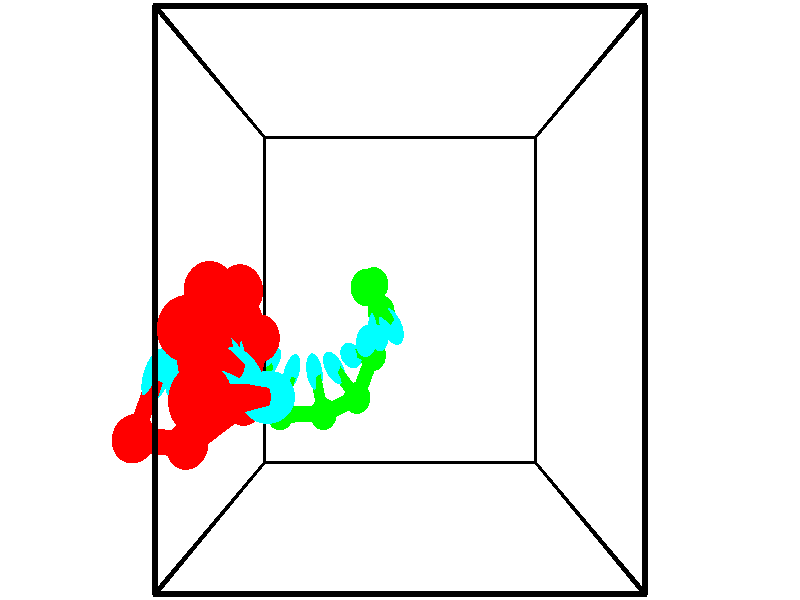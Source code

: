 // switches for output
#declare DRAW_BASES = 1; // possible values are 0, 1; only relevant for DNA ribbons
#declare DRAW_BASES_TYPE = 3; // possible values are 1, 2, 3; only relevant for DNA ribbons
#declare DRAW_FOG = 0; // set to 1 to enable fog

#include "colors.inc"

#include "transforms.inc"
background { rgb <1, 1, 1>}

#default {
   normal{
       ripples 0.25
       frequency 0.20
       turbulence 0.2
       lambda 5
   }
	finish {
		phong 0.1
		phong_size 40.
	}
}

// original window dimensions: 1024x640


// camera settings

camera {
	sky <-0, 1, 0>
	up <-0, 1, 0>
	right 1.6 * <1, 0, 0>
	location <2.5, 2.5, 11.1562>
	look_at <2.5, 2.5, 2.5>
	direction <0, 0, -8.6562>
	angle 67.0682
}


# declare cpy_camera_pos = <2.5, 2.5, 11.1562>;
# if (DRAW_FOG = 1)
fog {
	fog_type 2
	up vnormalize(cpy_camera_pos)
	color rgbt<1,1,1,0.3>
	distance 1e-5
	fog_alt 3e-3
	fog_offset 4
}
# end


// LIGHTS

# declare lum = 6;
global_settings {
	ambient_light rgb lum * <0.05, 0.05, 0.05>
	max_trace_level 15
}# declare cpy_direct_light_amount = 0.25;
light_source
{	1000 * <-1, -1, 1>,
	rgb lum * cpy_direct_light_amount
	parallel
}

light_source
{	1000 * <1, 1, -1>,
	rgb lum * cpy_direct_light_amount
	parallel
}

// strand 0

// nucleotide -1

// particle -1
sphere {
	<-0.789664, 1.071134, 3.689916> 0.250000
	pigment { color rgbt <1,0,0,0> }
	no_shadow
}
cylinder {
	<-0.686075, 1.430611, 3.548332>,  <-0.623922, 1.646297, 3.463382>, 0.100000
	pigment { color rgbt <1,0,0,0> }
	no_shadow
}
cylinder {
	<-0.686075, 1.430611, 3.548332>,  <-0.789664, 1.071134, 3.689916>, 0.100000
	pigment { color rgbt <1,0,0,0> }
	no_shadow
}

// particle -1
sphere {
	<-0.686075, 1.430611, 3.548332> 0.100000
	pigment { color rgbt <1,0,0,0> }
	no_shadow
}
sphere {
	0, 1
	scale<0.080000,0.200000,0.300000>
	matrix <0.897206, -0.088108, 0.432732,
		0.357706, -0.429641, -0.829129,
		0.258973, 0.898691, -0.353960,
		-0.608383, 1.700218, 3.442144>
	pigment { color rgbt <0,1,1,0> }
	no_shadow
}
cylinder {
	<-0.152774, 0.990625, 3.625764>,  <-0.789664, 1.071134, 3.689916>, 0.130000
	pigment { color rgbt <1,0,0,0> }
	no_shadow
}

// nucleotide -1

// particle -1
sphere {
	<-0.152774, 0.990625, 3.625764> 0.250000
	pigment { color rgbt <1,0,0,0> }
	no_shadow
}
cylinder {
	<-0.206152, 1.386278, 3.650452>,  <-0.238178, 1.623670, 3.665264>, 0.100000
	pigment { color rgbt <1,0,0,0> }
	no_shadow
}
cylinder {
	<-0.206152, 1.386278, 3.650452>,  <-0.152774, 0.990625, 3.625764>, 0.100000
	pigment { color rgbt <1,0,0,0> }
	no_shadow
}

// particle -1
sphere {
	<-0.206152, 1.386278, 3.650452> 0.100000
	pigment { color rgbt <1,0,0,0> }
	no_shadow
}
sphere {
	0, 1
	scale<0.080000,0.200000,0.300000>
	matrix <0.846083, 0.081273, 0.526819,
		0.516078, 0.122520, -0.847734,
		-0.133444, 0.989133, 0.061718,
		-0.246185, 1.683018, 3.668967>
	pigment { color rgbt <0,1,1,0> }
	no_shadow
}
cylinder {
	<0.502282, 1.408628, 3.415451>,  <-0.152774, 0.990625, 3.625764>, 0.130000
	pigment { color rgbt <1,0,0,0> }
	no_shadow
}

// nucleotide -1

// particle -1
sphere {
	<0.502282, 1.408628, 3.415451> 0.250000
	pigment { color rgbt <1,0,0,0> }
	no_shadow
}
cylinder {
	<0.263081, 1.619972, 3.656525>,  <0.119560, 1.746778, 3.801169>, 0.100000
	pigment { color rgbt <1,0,0,0> }
	no_shadow
}
cylinder {
	<0.263081, 1.619972, 3.656525>,  <0.502282, 1.408628, 3.415451>, 0.100000
	pigment { color rgbt <1,0,0,0> }
	no_shadow
}

// particle -1
sphere {
	<0.263081, 1.619972, 3.656525> 0.100000
	pigment { color rgbt <1,0,0,0> }
	no_shadow
}
sphere {
	0, 1
	scale<0.080000,0.200000,0.300000>
	matrix <0.700892, -0.020008, 0.712987,
		0.388772, 0.848785, -0.358358,
		-0.598003, 0.528359, 0.602685,
		0.083680, 1.778480, 3.837330>
	pigment { color rgbt <0,1,1,0> }
	no_shadow
}
cylinder {
	<0.747301, 2.101061, 3.635355>,  <0.502282, 1.408628, 3.415451>, 0.130000
	pigment { color rgbt <1,0,0,0> }
	no_shadow
}

// nucleotide -1

// particle -1
sphere {
	<0.747301, 2.101061, 3.635355> 0.250000
	pigment { color rgbt <1,0,0,0> }
	no_shadow
}
cylinder {
	<0.503555, 1.959745, 3.919289>,  <0.357308, 1.874956, 4.089649>, 0.100000
	pigment { color rgbt <1,0,0,0> }
	no_shadow
}
cylinder {
	<0.503555, 1.959745, 3.919289>,  <0.747301, 2.101061, 3.635355>, 0.100000
	pigment { color rgbt <1,0,0,0> }
	no_shadow
}

// particle -1
sphere {
	<0.503555, 1.959745, 3.919289> 0.100000
	pigment { color rgbt <1,0,0,0> }
	no_shadow
}
sphere {
	0, 1
	scale<0.080000,0.200000,0.300000>
	matrix <0.731404, 0.095207, 0.675266,
		-0.306145, 0.930657, 0.200381,
		-0.609363, -0.353289, 0.709833,
		0.320746, 1.853759, 4.132238>
	pigment { color rgbt <0,1,1,0> }
	no_shadow
}
cylinder {
	<0.704739, 2.583909, 4.373282>,  <0.747301, 2.101061, 3.635355>, 0.130000
	pigment { color rgbt <1,0,0,0> }
	no_shadow
}

// nucleotide -1

// particle -1
sphere {
	<0.704739, 2.583909, 4.373282> 0.250000
	pigment { color rgbt <1,0,0,0> }
	no_shadow
}
cylinder {
	<0.646276, 2.200209, 4.470009>,  <0.611199, 1.969988, 4.528045>, 0.100000
	pigment { color rgbt <1,0,0,0> }
	no_shadow
}
cylinder {
	<0.646276, 2.200209, 4.470009>,  <0.704739, 2.583909, 4.373282>, 0.100000
	pigment { color rgbt <1,0,0,0> }
	no_shadow
}

// particle -1
sphere {
	<0.646276, 2.200209, 4.470009> 0.100000
	pigment { color rgbt <1,0,0,0> }
	no_shadow
}
sphere {
	0, 1
	scale<0.080000,0.200000,0.300000>
	matrix <0.627154, 0.099196, 0.772553,
		-0.765060, 0.264569, 0.587100,
		-0.146155, -0.959251, 0.241817,
		0.602430, 1.912433, 4.542554>
	pigment { color rgbt <0,1,1,0> }
	no_shadow
}
cylinder {
	<0.587965, 2.576263, 5.084360>,  <0.704739, 2.583909, 4.373282>, 0.130000
	pigment { color rgbt <1,0,0,0> }
	no_shadow
}

// nucleotide -1

// particle -1
sphere {
	<0.587965, 2.576263, 5.084360> 0.250000
	pigment { color rgbt <1,0,0,0> }
	no_shadow
}
cylinder {
	<0.673355, 2.190731, 5.020538>,  <0.724589, 1.959412, 4.982245>, 0.100000
	pigment { color rgbt <1,0,0,0> }
	no_shadow
}
cylinder {
	<0.673355, 2.190731, 5.020538>,  <0.587965, 2.576263, 5.084360>, 0.100000
	pigment { color rgbt <1,0,0,0> }
	no_shadow
}

// particle -1
sphere {
	<0.673355, 2.190731, 5.020538> 0.100000
	pigment { color rgbt <1,0,0,0> }
	no_shadow
}
sphere {
	0, 1
	scale<0.080000,0.200000,0.300000>
	matrix <0.661780, 0.022524, 0.749360,
		-0.718663, -0.265560, 0.642653,
		0.213475, -0.963831, -0.159555,
		0.737398, 1.901582, 4.972672>
	pigment { color rgbt <0,1,1,0> }
	no_shadow
}
cylinder {
	<0.586080, 2.287517, 5.736720>,  <0.587965, 2.576263, 5.084360>, 0.130000
	pigment { color rgbt <1,0,0,0> }
	no_shadow
}

// nucleotide -1

// particle -1
sphere {
	<0.586080, 2.287517, 5.736720> 0.250000
	pigment { color rgbt <1,0,0,0> }
	no_shadow
}
cylinder {
	<0.799301, 2.058529, 5.487518>,  <0.927234, 1.921136, 5.337997>, 0.100000
	pigment { color rgbt <1,0,0,0> }
	no_shadow
}
cylinder {
	<0.799301, 2.058529, 5.487518>,  <0.586080, 2.287517, 5.736720>, 0.100000
	pigment { color rgbt <1,0,0,0> }
	no_shadow
}

// particle -1
sphere {
	<0.799301, 2.058529, 5.487518> 0.100000
	pigment { color rgbt <1,0,0,0> }
	no_shadow
}
sphere {
	0, 1
	scale<0.080000,0.200000,0.300000>
	matrix <0.813460, 0.144265, 0.563446,
		-0.232678, -0.807134, 0.542582,
		0.533052, -0.572470, -0.623003,
		0.959217, 1.886788, 5.300617>
	pigment { color rgbt <0,1,1,0> }
	no_shadow
}
cylinder {
	<0.867133, 1.822539, 6.210813>,  <0.586080, 2.287517, 5.736720>, 0.130000
	pigment { color rgbt <1,0,0,0> }
	no_shadow
}

// nucleotide -1

// particle -1
sphere {
	<0.867133, 1.822539, 6.210813> 0.250000
	pigment { color rgbt <1,0,0,0> }
	no_shadow
}
cylinder {
	<1.120136, 1.789587, 5.902748>,  <1.271938, 1.769816, 5.717909>, 0.100000
	pigment { color rgbt <1,0,0,0> }
	no_shadow
}
cylinder {
	<1.120136, 1.789587, 5.902748>,  <0.867133, 1.822539, 6.210813>, 0.100000
	pigment { color rgbt <1,0,0,0> }
	no_shadow
}

// particle -1
sphere {
	<1.120136, 1.789587, 5.902748> 0.100000
	pigment { color rgbt <1,0,0,0> }
	no_shadow
}
sphere {
	0, 1
	scale<0.080000,0.200000,0.300000>
	matrix <0.772994, 0.130220, 0.620904,
		0.049140, -0.988057, 0.146046,
		0.632507, -0.082381, -0.770161,
		1.309888, 1.764873, 5.671700>
	pigment { color rgbt <0,1,1,0> }
	no_shadow
}
// strand 1

// nucleotide -1

// particle -1
sphere {
	<1.951689, 2.668183, 1.387608> 0.250000
	pigment { color rgbt <0,1,0,0> }
	no_shadow
}
cylinder {
	<2.183625, 2.366947, 1.263260>,  <2.322787, 2.186206, 1.188651>, 0.100000
	pigment { color rgbt <0,1,0,0> }
	no_shadow
}
cylinder {
	<2.183625, 2.366947, 1.263260>,  <1.951689, 2.668183, 1.387608>, 0.100000
	pigment { color rgbt <0,1,0,0> }
	no_shadow
}

// particle -1
sphere {
	<2.183625, 2.366947, 1.263260> 0.100000
	pigment { color rgbt <0,1,0,0> }
	no_shadow
}
sphere {
	0, 1
	scale<0.080000,0.200000,0.300000>
	matrix <-0.648137, -0.195182, -0.736086,
		0.493663, 0.628299, -0.601280,
		0.579841, -0.753090, -0.310870,
		2.357577, 2.141020, 1.169999>
	pigment { color rgbt <0,1,1,0> }
	no_shadow
}
cylinder {
	<2.044446, 2.727322, 0.633040>,  <1.951689, 2.668183, 1.387608>, 0.130000
	pigment { color rgbt <0,1,0,0> }
	no_shadow
}

// nucleotide -1

// particle -1
sphere {
	<2.044446, 2.727322, 0.633040> 0.250000
	pigment { color rgbt <0,1,0,0> }
	no_shadow
}
cylinder {
	<2.092998, 2.344906, 0.739815>,  <2.122129, 2.115456, 0.803880>, 0.100000
	pigment { color rgbt <0,1,0,0> }
	no_shadow
}
cylinder {
	<2.092998, 2.344906, 0.739815>,  <2.044446, 2.727322, 0.633040>, 0.100000
	pigment { color rgbt <0,1,0,0> }
	no_shadow
}

// particle -1
sphere {
	<2.092998, 2.344906, 0.739815> 0.100000
	pigment { color rgbt <0,1,0,0> }
	no_shadow
}
sphere {
	0, 1
	scale<0.080000,0.200000,0.300000>
	matrix <-0.541306, -0.289172, -0.789536,
		0.832018, -0.048661, -0.552609,
		0.121380, -0.956039, 0.266937,
		2.129412, 2.058094, 0.819896>
	pigment { color rgbt <0,1,1,0> }
	no_shadow
}
cylinder {
	<2.149614, 2.321350, -0.032257>,  <2.044446, 2.727322, 0.633040>, 0.130000
	pigment { color rgbt <0,1,0,0> }
	no_shadow
}

// nucleotide -1

// particle -1
sphere {
	<2.149614, 2.321350, -0.032257> 0.250000
	pigment { color rgbt <0,1,0,0> }
	no_shadow
}
cylinder {
	<2.012216, 2.080334, 0.255898>,  <1.929777, 1.935724, 0.428790>, 0.100000
	pigment { color rgbt <0,1,0,0> }
	no_shadow
}
cylinder {
	<2.012216, 2.080334, 0.255898>,  <2.149614, 2.321350, -0.032257>, 0.100000
	pigment { color rgbt <0,1,0,0> }
	no_shadow
}

// particle -1
sphere {
	<2.012216, 2.080334, 0.255898> 0.100000
	pigment { color rgbt <0,1,0,0> }
	no_shadow
}
sphere {
	0, 1
	scale<0.080000,0.200000,0.300000>
	matrix <-0.655023, -0.395985, -0.643538,
		0.673020, -0.692922, -0.258659,
		-0.343496, -0.602541, 0.720385,
		1.909167, 1.899571, 0.472013>
	pigment { color rgbt <0,1,1,0> }
	no_shadow
}
cylinder {
	<1.982310, 1.621035, -0.363682>,  <2.149614, 2.321350, -0.032257>, 0.130000
	pigment { color rgbt <0,1,0,0> }
	no_shadow
}

// nucleotide -1

// particle -1
sphere {
	<1.982310, 1.621035, -0.363682> 0.250000
	pigment { color rgbt <0,1,0,0> }
	no_shadow
}
cylinder {
	<1.774238, 1.646088, -0.022980>,  <1.649394, 1.661119, 0.181442>, 0.100000
	pigment { color rgbt <0,1,0,0> }
	no_shadow
}
cylinder {
	<1.774238, 1.646088, -0.022980>,  <1.982310, 1.621035, -0.363682>, 0.100000
	pigment { color rgbt <0,1,0,0> }
	no_shadow
}

// particle -1
sphere {
	<1.774238, 1.646088, -0.022980> 0.100000
	pigment { color rgbt <0,1,0,0> }
	no_shadow
}
sphere {
	0, 1
	scale<0.080000,0.200000,0.300000>
	matrix <-0.804910, -0.369381, -0.464411,
		0.285536, -0.927165, 0.242557,
		-0.520182, 0.062631, 0.851756,
		1.618183, 1.664877, 0.232547>
	pigment { color rgbt <0,1,1,0> }
	no_shadow
}
cylinder {
	<1.688800, 0.959530, -0.240356>,  <1.982310, 1.621035, -0.363682>, 0.130000
	pigment { color rgbt <0,1,0,0> }
	no_shadow
}

// nucleotide -1

// particle -1
sphere {
	<1.688800, 0.959530, -0.240356> 0.250000
	pigment { color rgbt <0,1,0,0> }
	no_shadow
}
cylinder {
	<1.461747, 1.244423, -0.075180>,  <1.325516, 1.415359, 0.023925>, 0.100000
	pigment { color rgbt <0,1,0,0> }
	no_shadow
}
cylinder {
	<1.461747, 1.244423, -0.075180>,  <1.688800, 0.959530, -0.240356>, 0.100000
	pigment { color rgbt <0,1,0,0> }
	no_shadow
}

// particle -1
sphere {
	<1.461747, 1.244423, -0.075180> 0.100000
	pigment { color rgbt <0,1,0,0> }
	no_shadow
}
sphere {
	0, 1
	scale<0.080000,0.200000,0.300000>
	matrix <-0.771961, -0.286131, -0.567631,
		-0.286131, -0.640978, 0.712233,
		0.567631, -0.712233, -0.412939,
		1.291458, 1.458093, 0.048702>
	pigment { color rgbt <0,1,1,0> }
	no_shadow
}
cylinder {
	<1.050723, 0.699255, -0.282392>,  <1.688800, 0.959530, -0.240356>, 0.130000
	pigment { color rgbt <0,1,0,0> }
	no_shadow
}

// nucleotide -1

// particle -1
sphere {
	<1.050723, 0.699255, -0.282392> 0.250000
	pigment { color rgbt <0,1,0,0> }
	no_shadow
}
cylinder {
	<0.962439, 1.084259, -0.219322>,  <0.909468, 1.315261, -0.181480>, 0.100000
	pigment { color rgbt <0,1,0,0> }
	no_shadow
}
cylinder {
	<0.962439, 1.084259, -0.219322>,  <1.050723, 0.699255, -0.282392>, 0.100000
	pigment { color rgbt <0,1,0,0> }
	no_shadow
}

// particle -1
sphere {
	<0.962439, 1.084259, -0.219322> 0.100000
	pigment { color rgbt <0,1,0,0> }
	no_shadow
}
sphere {
	0, 1
	scale<0.080000,0.200000,0.300000>
	matrix <-0.837032, -0.103937, -0.537192,
		-0.500664, -0.250543, 0.828591,
		-0.220711, 0.962510, 0.157675,
		0.896225, 1.373012, -0.172020>
	pigment { color rgbt <0,1,1,0> }
	no_shadow
}
cylinder {
	<0.222555, 0.687006, -0.336013>,  <1.050723, 0.699255, -0.282392>, 0.130000
	pigment { color rgbt <0,1,0,0> }
	no_shadow
}

// nucleotide -1

// particle -1
sphere {
	<0.222555, 0.687006, -0.336013> 0.250000
	pigment { color rgbt <0,1,0,0> }
	no_shadow
}
cylinder {
	<0.345085, 1.067776, -0.334991>,  <0.418603, 1.296237, -0.334379>, 0.100000
	pigment { color rgbt <0,1,0,0> }
	no_shadow
}
cylinder {
	<0.345085, 1.067776, -0.334991>,  <0.222555, 0.687006, -0.336013>, 0.100000
	pigment { color rgbt <0,1,0,0> }
	no_shadow
}

// particle -1
sphere {
	<0.345085, 1.067776, -0.334991> 0.100000
	pigment { color rgbt <0,1,0,0> }
	no_shadow
}
sphere {
	0, 1
	scale<0.080000,0.200000,0.300000>
	matrix <-0.812426, 0.262832, -0.520464,
		-0.496113, 0.157357, 0.853880,
		0.306325, 0.951923, 0.002553,
		0.436983, 1.353353, -0.334225>
	pigment { color rgbt <0,1,1,0> }
	no_shadow
}
cylinder {
	<-0.300015, 1.089233, 0.043212>,  <0.222555, 0.687006, -0.336013>, 0.130000
	pigment { color rgbt <0,1,0,0> }
	no_shadow
}

// nucleotide -1

// particle -1
sphere {
	<-0.300015, 1.089233, 0.043212> 0.250000
	pigment { color rgbt <0,1,0,0> }
	no_shadow
}
cylinder {
	<-0.113695, 1.324425, -0.221306>,  <-0.001903, 1.465540, -0.380017>, 0.100000
	pigment { color rgbt <0,1,0,0> }
	no_shadow
}
cylinder {
	<-0.113695, 1.324425, -0.221306>,  <-0.300015, 1.089233, 0.043212>, 0.100000
	pigment { color rgbt <0,1,0,0> }
	no_shadow
}

// particle -1
sphere {
	<-0.113695, 1.324425, -0.221306> 0.100000
	pigment { color rgbt <0,1,0,0> }
	no_shadow
}
sphere {
	0, 1
	scale<0.080000,0.200000,0.300000>
	matrix <-0.881518, 0.243152, -0.404726,
		-0.077174, 0.771465, 0.631574,
		0.465801, 0.587978, -0.661295,
		0.026045, 1.500818, -0.419694>
	pigment { color rgbt <0,1,1,0> }
	no_shadow
}
// box output
cylinder {
	<0.000000, 0.000000, 0.000000>,  <5.000000, 0.000000, 0.000000>, 0.025000
	pigment { color rgbt <0,0,0,0> }
	no_shadow
}
cylinder {
	<0.000000, 0.000000, 0.000000>,  <0.000000, 5.000000, 0.000000>, 0.025000
	pigment { color rgbt <0,0,0,0> }
	no_shadow
}
cylinder {
	<0.000000, 0.000000, 0.000000>,  <0.000000, 0.000000, 5.000000>, 0.025000
	pigment { color rgbt <0,0,0,0> }
	no_shadow
}
cylinder {
	<5.000000, 5.000000, 5.000000>,  <0.000000, 5.000000, 5.000000>, 0.025000
	pigment { color rgbt <0,0,0,0> }
	no_shadow
}
cylinder {
	<5.000000, 5.000000, 5.000000>,  <5.000000, 0.000000, 5.000000>, 0.025000
	pigment { color rgbt <0,0,0,0> }
	no_shadow
}
cylinder {
	<5.000000, 5.000000, 5.000000>,  <5.000000, 5.000000, 0.000000>, 0.025000
	pigment { color rgbt <0,0,0,0> }
	no_shadow
}
cylinder {
	<0.000000, 0.000000, 5.000000>,  <0.000000, 5.000000, 5.000000>, 0.025000
	pigment { color rgbt <0,0,0,0> }
	no_shadow
}
cylinder {
	<0.000000, 0.000000, 5.000000>,  <5.000000, 0.000000, 5.000000>, 0.025000
	pigment { color rgbt <0,0,0,0> }
	no_shadow
}
cylinder {
	<5.000000, 5.000000, 0.000000>,  <0.000000, 5.000000, 0.000000>, 0.025000
	pigment { color rgbt <0,0,0,0> }
	no_shadow
}
cylinder {
	<5.000000, 5.000000, 0.000000>,  <5.000000, 0.000000, 0.000000>, 0.025000
	pigment { color rgbt <0,0,0,0> }
	no_shadow
}
cylinder {
	<5.000000, 0.000000, 5.000000>,  <5.000000, 0.000000, 0.000000>, 0.025000
	pigment { color rgbt <0,0,0,0> }
	no_shadow
}
cylinder {
	<0.000000, 5.000000, 0.000000>,  <0.000000, 5.000000, 5.000000>, 0.025000
	pigment { color rgbt <0,0,0,0> }
	no_shadow
}
// end of box output
